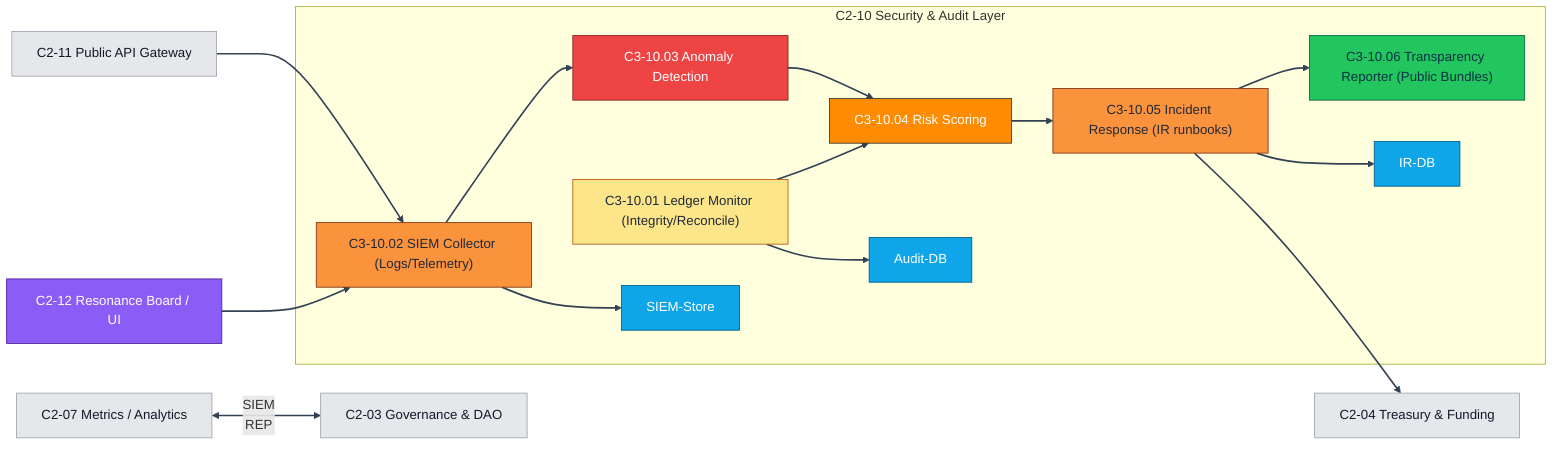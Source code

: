 flowchart LR
  %% --- Coherosphere CI Theme ---
  classDef container fill:#111827,stroke:#111827,color:#ffffff,font-weight:bold;
  classDef compute fill:#ff8b00,stroke:#333333,color:#ffffff;
  classDef control fill:#fde68a,stroke:#b45309,color:#1f2937;
  classDef worker fill:#fb923c,stroke:#7c2d12,color:#1f2937;
  classDef store fill:#0ea5e9,stroke:#075985,color:#ffffff;
  classDef event fill:#22c55e,stroke:#065f46,color:#083344;
  classDef risk fill:#ef4444,stroke:#7f1d1d,color:#ffffff;
  classDef ext fill:#e5e7eb,stroke:#9ca3af,color:#111827;
  classDef ui fill:#8b5cf6,stroke:#4c1d95,color:#ffffff;
  linkStyle default stroke:#334155,stroke-width:2px;

  %% ===== Container & Components (C2-10 → C3-10.xx) =====
  subgraph SEC["C2-10 Security & Audit Layer"]
    class SEC container
    LED["C3-10.01 Ledger Monitor (Integrity/Reconcile)"]:::control
    SIEM["C3-10.02 SIEM Collector (Logs/Telemetry)"]:::worker
    ANO["C3-10.03 Anomaly Detection"]:::risk
    RISK["C3-10.04 Risk Scoring"]:::compute
    IR["C3-10.05 Incident Response (IR runbooks)"]:::worker
    REP["C3-10.06 Transparency Reporter (Public Bundles)"]:::event
    ADB["Audit-DB"]:::store
    SDB["SIEM-Store"]:::store
    IRDB["IR-DB"]:::store
  end

  %% ===== Internal flows =====
  SIEM --> ANO --> RISK --> IR --> REP
  LED --> RISK
  LED --> ADB
  SIEM --> SDB
  IR --> IRDB

  %% ===== External context links =====
  API["C2-11 Public API Gateway"]:::ext --> SIEM
  UI["C2-12 Resonance Board / UI"]:::ui --> SIEM
  MET["C2-07 Metrics / Analytics"]:::ext <-- SIEM
  REP --> GOV["C2-03 Governance & DAO"]:::ext
  IR --> TRE["C2-04 Treasury & Funding"]:::ext